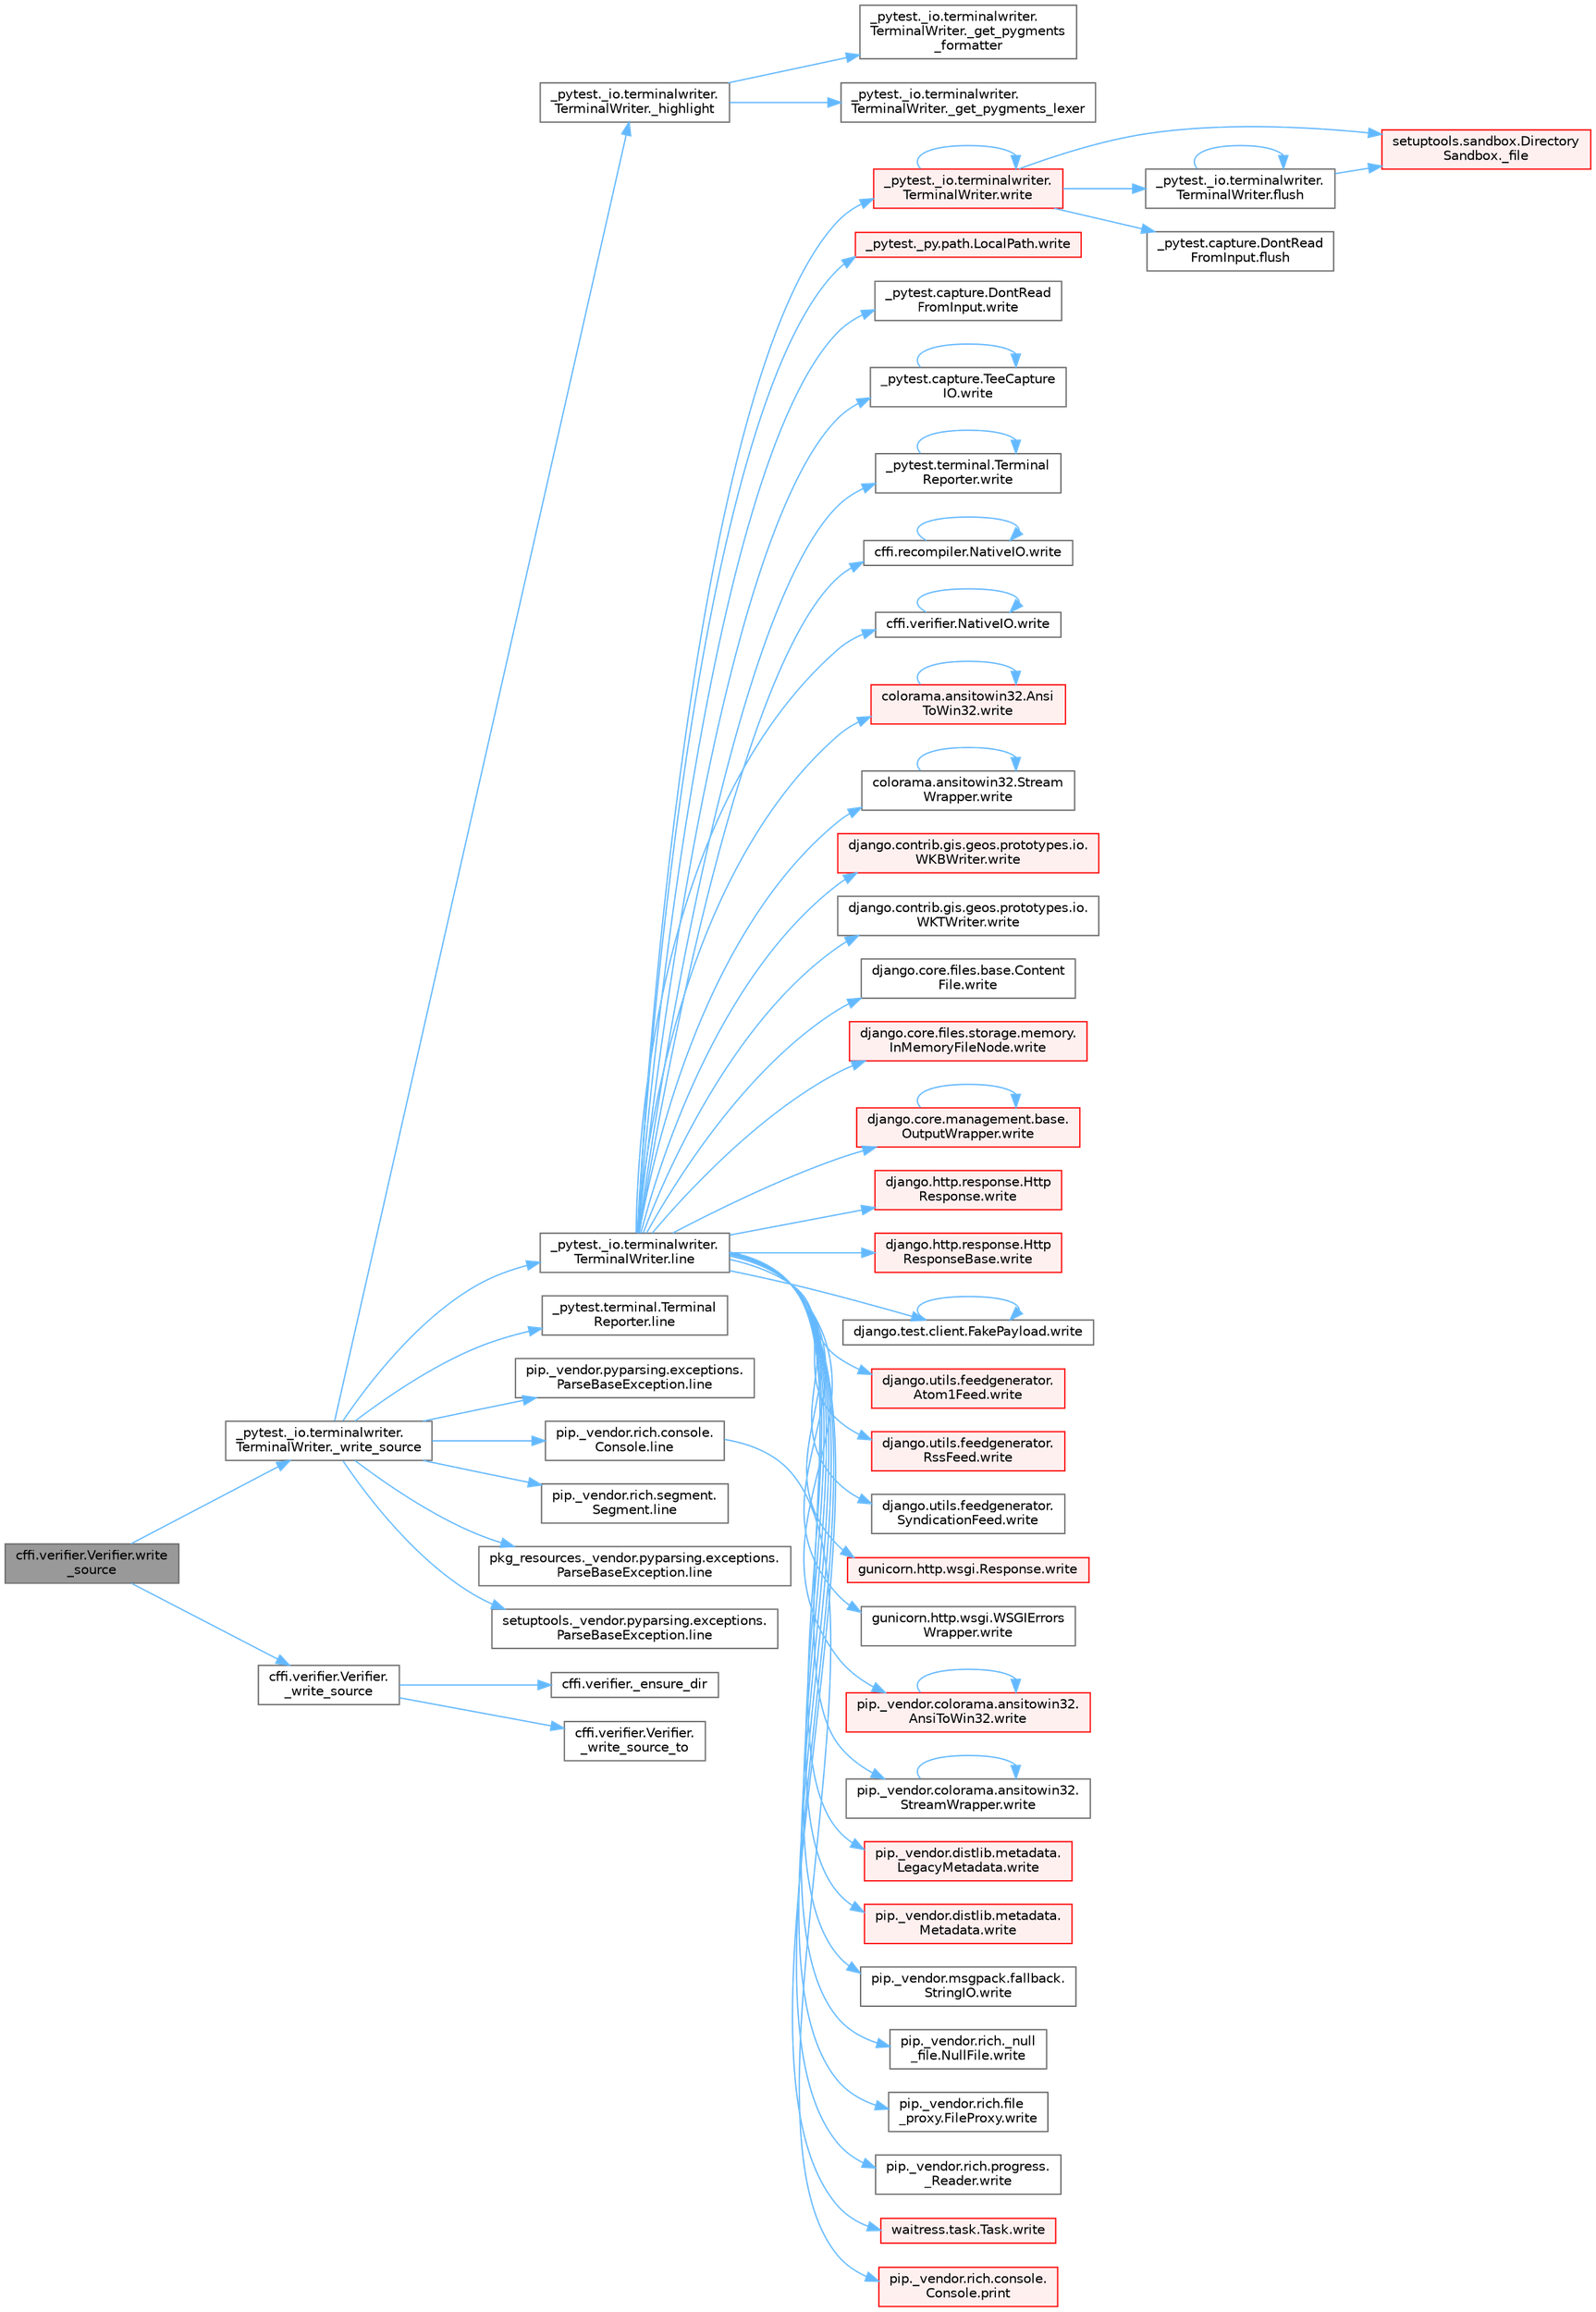 digraph "cffi.verifier.Verifier.write_source"
{
 // LATEX_PDF_SIZE
  bgcolor="transparent";
  edge [fontname=Helvetica,fontsize=10,labelfontname=Helvetica,labelfontsize=10];
  node [fontname=Helvetica,fontsize=10,shape=box,height=0.2,width=0.4];
  rankdir="LR";
  Node1 [id="Node000001",label="cffi.verifier.Verifier.write\l_source",height=0.2,width=0.4,color="gray40", fillcolor="grey60", style="filled", fontcolor="black",tooltip=" "];
  Node1 -> Node2 [id="edge1_Node000001_Node000002",color="steelblue1",style="solid",tooltip=" "];
  Node2 [id="Node000002",label="_pytest._io.terminalwriter.\lTerminalWriter._write_source",height=0.2,width=0.4,color="grey40", fillcolor="white", style="filled",URL="$class__pytest_1_1__io_1_1terminalwriter_1_1_terminal_writer.html#a3499a8fa1635a0661a3476582408a433",tooltip=" "];
  Node2 -> Node3 [id="edge2_Node000002_Node000003",color="steelblue1",style="solid",tooltip=" "];
  Node3 [id="Node000003",label="_pytest._io.terminalwriter.\lTerminalWriter._highlight",height=0.2,width=0.4,color="grey40", fillcolor="white", style="filled",URL="$class__pytest_1_1__io_1_1terminalwriter_1_1_terminal_writer.html#ad65e7c329139730e9680203e1f40c437",tooltip=" "];
  Node3 -> Node4 [id="edge3_Node000003_Node000004",color="steelblue1",style="solid",tooltip=" "];
  Node4 [id="Node000004",label="_pytest._io.terminalwriter.\lTerminalWriter._get_pygments\l_formatter",height=0.2,width=0.4,color="grey40", fillcolor="white", style="filled",URL="$class__pytest_1_1__io_1_1terminalwriter_1_1_terminal_writer.html#aaf4000da9f62325999edfa7a6db952d2",tooltip=" "];
  Node3 -> Node5 [id="edge4_Node000003_Node000005",color="steelblue1",style="solid",tooltip=" "];
  Node5 [id="Node000005",label="_pytest._io.terminalwriter.\lTerminalWriter._get_pygments_lexer",height=0.2,width=0.4,color="grey40", fillcolor="white", style="filled",URL="$class__pytest_1_1__io_1_1terminalwriter_1_1_terminal_writer.html#aa8412a911c131afbc858bdce60d75da0",tooltip=" "];
  Node2 -> Node6 [id="edge5_Node000002_Node000006",color="steelblue1",style="solid",tooltip=" "];
  Node6 [id="Node000006",label="_pytest._io.terminalwriter.\lTerminalWriter.line",height=0.2,width=0.4,color="grey40", fillcolor="white", style="filled",URL="$class__pytest_1_1__io_1_1terminalwriter_1_1_terminal_writer.html#a70c206b6c71b946771673c95d93d5d5a",tooltip=" "];
  Node6 -> Node7 [id="edge6_Node000006_Node000007",color="steelblue1",style="solid",tooltip=" "];
  Node7 [id="Node000007",label="_pytest._io.terminalwriter.\lTerminalWriter.write",height=0.2,width=0.4,color="red", fillcolor="#FFF0F0", style="filled",URL="$class__pytest_1_1__io_1_1terminalwriter_1_1_terminal_writer.html#ab011b237aec5bafbe3761ee6eceaa5b1",tooltip=" "];
  Node7 -> Node8 [id="edge7_Node000007_Node000008",color="steelblue1",style="solid",tooltip=" "];
  Node8 [id="Node000008",label="setuptools.sandbox.Directory\lSandbox._file",height=0.2,width=0.4,color="red", fillcolor="#FFF0F0", style="filled",URL="$classsetuptools_1_1sandbox_1_1_directory_sandbox.html#acf799106ef73553cbfdf57cc16babd98",tooltip=" "];
  Node7 -> Node11 [id="edge8_Node000007_Node000011",color="steelblue1",style="solid",tooltip=" "];
  Node11 [id="Node000011",label="_pytest._io.terminalwriter.\lTerminalWriter.flush",height=0.2,width=0.4,color="grey40", fillcolor="white", style="filled",URL="$class__pytest_1_1__io_1_1terminalwriter_1_1_terminal_writer.html#a843da9eb57c455ee17b0aac062288702",tooltip=" "];
  Node11 -> Node8 [id="edge9_Node000011_Node000008",color="steelblue1",style="solid",tooltip=" "];
  Node11 -> Node11 [id="edge10_Node000011_Node000011",color="steelblue1",style="solid",tooltip=" "];
  Node7 -> Node12 [id="edge11_Node000007_Node000012",color="steelblue1",style="solid",tooltip=" "];
  Node12 [id="Node000012",label="_pytest.capture.DontRead\lFromInput.flush",height=0.2,width=0.4,color="grey40", fillcolor="white", style="filled",URL="$class__pytest_1_1capture_1_1_dont_read_from_input.html#a077768fd4551ea4669db05b09e56435b",tooltip=" "];
  Node7 -> Node7 [id="edge12_Node000007_Node000007",color="steelblue1",style="solid",tooltip=" "];
  Node6 -> Node3963 [id="edge13_Node000006_Node003963",color="steelblue1",style="solid",tooltip=" "];
  Node3963 [id="Node003963",label="_pytest._py.path.LocalPath.write",height=0.2,width=0.4,color="red", fillcolor="#FFF0F0", style="filled",URL="$class__pytest_1_1__py_1_1path_1_1_local_path.html#a8f782fcf3e7b991a42259724f3d25de2",tooltip=" "];
  Node6 -> Node3964 [id="edge14_Node000006_Node003964",color="steelblue1",style="solid",tooltip=" "];
  Node3964 [id="Node003964",label="_pytest.capture.DontRead\lFromInput.write",height=0.2,width=0.4,color="grey40", fillcolor="white", style="filled",URL="$class__pytest_1_1capture_1_1_dont_read_from_input.html#a406eef5fc6e2a689e4095b418e34258e",tooltip=" "];
  Node6 -> Node3965 [id="edge15_Node000006_Node003965",color="steelblue1",style="solid",tooltip=" "];
  Node3965 [id="Node003965",label="_pytest.capture.TeeCapture\lIO.write",height=0.2,width=0.4,color="grey40", fillcolor="white", style="filled",URL="$class__pytest_1_1capture_1_1_tee_capture_i_o.html#ad2ae68f89adb705539b1f510ac1d2a06",tooltip=" "];
  Node3965 -> Node3965 [id="edge16_Node003965_Node003965",color="steelblue1",style="solid",tooltip=" "];
  Node6 -> Node3966 [id="edge17_Node000006_Node003966",color="steelblue1",style="solid",tooltip=" "];
  Node3966 [id="Node003966",label="_pytest.terminal.Terminal\lReporter.write",height=0.2,width=0.4,color="grey40", fillcolor="white", style="filled",URL="$class__pytest_1_1terminal_1_1_terminal_reporter.html#a6a83fce851fa9dfdc476bc6fb0d4595b",tooltip=" "];
  Node3966 -> Node3966 [id="edge18_Node003966_Node003966",color="steelblue1",style="solid",tooltip=" "];
  Node6 -> Node3967 [id="edge19_Node000006_Node003967",color="steelblue1",style="solid",tooltip=" "];
  Node3967 [id="Node003967",label="cffi.recompiler.NativeIO.write",height=0.2,width=0.4,color="grey40", fillcolor="white", style="filled",URL="$classcffi_1_1recompiler_1_1_native_i_o.html#a179e7b41f653f51024a2cc98ad72cbbe",tooltip=" "];
  Node3967 -> Node3967 [id="edge20_Node003967_Node003967",color="steelblue1",style="solid",tooltip=" "];
  Node6 -> Node3968 [id="edge21_Node000006_Node003968",color="steelblue1",style="solid",tooltip=" "];
  Node3968 [id="Node003968",label="cffi.verifier.NativeIO.write",height=0.2,width=0.4,color="grey40", fillcolor="white", style="filled",URL="$classcffi_1_1verifier_1_1_native_i_o.html#a9f02f1e437c53293db7389ce253ee238",tooltip=" "];
  Node3968 -> Node3968 [id="edge22_Node003968_Node003968",color="steelblue1",style="solid",tooltip=" "];
  Node6 -> Node3969 [id="edge23_Node000006_Node003969",color="steelblue1",style="solid",tooltip=" "];
  Node3969 [id="Node003969",label="colorama.ansitowin32.Ansi\lToWin32.write",height=0.2,width=0.4,color="red", fillcolor="#FFF0F0", style="filled",URL="$classcolorama_1_1ansitowin32_1_1_ansi_to_win32.html#abadac90e6f0a5a03cecdc6f254eca7d8",tooltip=" "];
  Node3969 -> Node3969 [id="edge24_Node003969_Node003969",color="steelblue1",style="solid",tooltip=" "];
  Node6 -> Node3991 [id="edge25_Node000006_Node003991",color="steelblue1",style="solid",tooltip=" "];
  Node3991 [id="Node003991",label="colorama.ansitowin32.Stream\lWrapper.write",height=0.2,width=0.4,color="grey40", fillcolor="white", style="filled",URL="$classcolorama_1_1ansitowin32_1_1_stream_wrapper.html#a551910ddf0a34dde1db2a38e00b789d4",tooltip=" "];
  Node3991 -> Node3991 [id="edge26_Node003991_Node003991",color="steelblue1",style="solid",tooltip=" "];
  Node6 -> Node3992 [id="edge27_Node000006_Node003992",color="steelblue1",style="solid",tooltip=" "];
  Node3992 [id="Node003992",label="django.contrib.gis.geos.prototypes.io.\lWKBWriter.write",height=0.2,width=0.4,color="red", fillcolor="#FFF0F0", style="filled",URL="$classdjango_1_1contrib_1_1gis_1_1geos_1_1prototypes_1_1io_1_1_w_k_b_writer.html#a2cdc902d36a57ba6070e70570ca85c55",tooltip=" "];
  Node6 -> Node3994 [id="edge28_Node000006_Node003994",color="steelblue1",style="solid",tooltip=" "];
  Node3994 [id="Node003994",label="django.contrib.gis.geos.prototypes.io.\lWKTWriter.write",height=0.2,width=0.4,color="grey40", fillcolor="white", style="filled",URL="$classdjango_1_1contrib_1_1gis_1_1geos_1_1prototypes_1_1io_1_1_w_k_t_writer.html#a8c54e53507e3f6193ce7a36c8f977370",tooltip=" "];
  Node6 -> Node3995 [id="edge29_Node000006_Node003995",color="steelblue1",style="solid",tooltip=" "];
  Node3995 [id="Node003995",label="django.core.files.base.Content\lFile.write",height=0.2,width=0.4,color="grey40", fillcolor="white", style="filled",URL="$classdjango_1_1core_1_1files_1_1base_1_1_content_file.html#a5777a08a5be02c055680c8bcbb235c61",tooltip=" "];
  Node6 -> Node3996 [id="edge30_Node000006_Node003996",color="steelblue1",style="solid",tooltip=" "];
  Node3996 [id="Node003996",label="django.core.files.storage.memory.\lInMemoryFileNode.write",height=0.2,width=0.4,color="red", fillcolor="#FFF0F0", style="filled",URL="$classdjango_1_1core_1_1files_1_1storage_1_1memory_1_1_in_memory_file_node.html#a0e630c96ce4523b3fbd453fa5789bc9e",tooltip=" "];
  Node6 -> Node3998 [id="edge31_Node000006_Node003998",color="steelblue1",style="solid",tooltip=" "];
  Node3998 [id="Node003998",label="django.core.management.base.\lOutputWrapper.write",height=0.2,width=0.4,color="red", fillcolor="#FFF0F0", style="filled",URL="$classdjango_1_1core_1_1management_1_1base_1_1_output_wrapper.html#a3577d4a5a7af3c1c66cfdfa3a5bd8a15",tooltip=" "];
  Node3998 -> Node3998 [id="edge32_Node003998_Node003998",color="steelblue1",style="solid",tooltip=" "];
  Node6 -> Node4013 [id="edge33_Node000006_Node004013",color="steelblue1",style="solid",tooltip=" "];
  Node4013 [id="Node004013",label="django.http.response.Http\lResponse.write",height=0.2,width=0.4,color="red", fillcolor="#FFF0F0", style="filled",URL="$classdjango_1_1http_1_1response_1_1_http_response.html#ac159fb36270c736cfc19334cd8350091",tooltip=" "];
  Node6 -> Node4014 [id="edge34_Node000006_Node004014",color="steelblue1",style="solid",tooltip=" "];
  Node4014 [id="Node004014",label="django.http.response.Http\lResponseBase.write",height=0.2,width=0.4,color="red", fillcolor="#FFF0F0", style="filled",URL="$classdjango_1_1http_1_1response_1_1_http_response_base.html#a4be34840707dfbb85170d7339d758dc1",tooltip=" "];
  Node6 -> Node4015 [id="edge35_Node000006_Node004015",color="steelblue1",style="solid",tooltip=" "];
  Node4015 [id="Node004015",label="django.test.client.FakePayload.write",height=0.2,width=0.4,color="grey40", fillcolor="white", style="filled",URL="$classdjango_1_1test_1_1client_1_1_fake_payload.html#a6a1dca1b58f77e75800bc2d738d3fd7e",tooltip=" "];
  Node4015 -> Node4015 [id="edge36_Node004015_Node004015",color="steelblue1",style="solid",tooltip=" "];
  Node6 -> Node4016 [id="edge37_Node000006_Node004016",color="steelblue1",style="solid",tooltip=" "];
  Node4016 [id="Node004016",label="django.utils.feedgenerator.\lAtom1Feed.write",height=0.2,width=0.4,color="red", fillcolor="#FFF0F0", style="filled",URL="$classdjango_1_1utils_1_1feedgenerator_1_1_atom1_feed.html#afbf5b931a75be201e339b64a8aa46119",tooltip=" "];
  Node6 -> Node4067 [id="edge38_Node000006_Node004067",color="steelblue1",style="solid",tooltip=" "];
  Node4067 [id="Node004067",label="django.utils.feedgenerator.\lRssFeed.write",height=0.2,width=0.4,color="red", fillcolor="#FFF0F0", style="filled",URL="$classdjango_1_1utils_1_1feedgenerator_1_1_rss_feed.html#a63ea2926c2c773e874f51ced997a2618",tooltip=" "];
  Node6 -> Node4072 [id="edge39_Node000006_Node004072",color="steelblue1",style="solid",tooltip=" "];
  Node4072 [id="Node004072",label="django.utils.feedgenerator.\lSyndicationFeed.write",height=0.2,width=0.4,color="grey40", fillcolor="white", style="filled",URL="$classdjango_1_1utils_1_1feedgenerator_1_1_syndication_feed.html#a8b6aa844d6a12751a6d67fe6a2e58ebb",tooltip=" "];
  Node6 -> Node4073 [id="edge40_Node000006_Node004073",color="steelblue1",style="solid",tooltip=" "];
  Node4073 [id="Node004073",label="gunicorn.http.wsgi.Response.write",height=0.2,width=0.4,color="red", fillcolor="#FFF0F0", style="filled",URL="$classgunicorn_1_1http_1_1wsgi_1_1_response.html#a125ec803f25529604c0cbf2177de8951",tooltip=" "];
  Node6 -> Node4074 [id="edge41_Node000006_Node004074",color="steelblue1",style="solid",tooltip=" "];
  Node4074 [id="Node004074",label="gunicorn.http.wsgi.WSGIErrors\lWrapper.write",height=0.2,width=0.4,color="grey40", fillcolor="white", style="filled",URL="$classgunicorn_1_1http_1_1wsgi_1_1_w_s_g_i_errors_wrapper.html#a7dabeb0732ba57e770de5e6c297cbfba",tooltip=" "];
  Node6 -> Node3978 [id="edge42_Node000006_Node003978",color="steelblue1",style="solid",tooltip=" "];
  Node3978 [id="Node003978",label="pip._vendor.colorama.ansitowin32.\lAnsiToWin32.write",height=0.2,width=0.4,color="red", fillcolor="#FFF0F0", style="filled",URL="$classpip_1_1__vendor_1_1colorama_1_1ansitowin32_1_1_ansi_to_win32.html#aaeb0baf104470a2dfb282dce019b45e4",tooltip=" "];
  Node3978 -> Node3978 [id="edge43_Node003978_Node003978",color="steelblue1",style="solid",tooltip=" "];
  Node6 -> Node4075 [id="edge44_Node000006_Node004075",color="steelblue1",style="solid",tooltip=" "];
  Node4075 [id="Node004075",label="pip._vendor.colorama.ansitowin32.\lStreamWrapper.write",height=0.2,width=0.4,color="grey40", fillcolor="white", style="filled",URL="$classpip_1_1__vendor_1_1colorama_1_1ansitowin32_1_1_stream_wrapper.html#aa47f76b442f79d6ff416b7b941fc274e",tooltip=" "];
  Node4075 -> Node4075 [id="edge45_Node004075_Node004075",color="steelblue1",style="solid",tooltip=" "];
  Node6 -> Node4076 [id="edge46_Node000006_Node004076",color="steelblue1",style="solid",tooltip=" "];
  Node4076 [id="Node004076",label="pip._vendor.distlib.metadata.\lLegacyMetadata.write",height=0.2,width=0.4,color="red", fillcolor="#FFF0F0", style="filled",URL="$classpip_1_1__vendor_1_1distlib_1_1metadata_1_1_legacy_metadata.html#af3423aeacce2739a48b38815d4ba89be",tooltip=" "];
  Node6 -> Node4082 [id="edge47_Node000006_Node004082",color="steelblue1",style="solid",tooltip=" "];
  Node4082 [id="Node004082",label="pip._vendor.distlib.metadata.\lMetadata.write",height=0.2,width=0.4,color="red", fillcolor="#FFF0F0", style="filled",URL="$classpip_1_1__vendor_1_1distlib_1_1metadata_1_1_metadata.html#a1a2c54572ca133a21190923864249820",tooltip=" "];
  Node6 -> Node4094 [id="edge48_Node000006_Node004094",color="steelblue1",style="solid",tooltip=" "];
  Node4094 [id="Node004094",label="pip._vendor.msgpack.fallback.\lStringIO.write",height=0.2,width=0.4,color="grey40", fillcolor="white", style="filled",URL="$classpip_1_1__vendor_1_1msgpack_1_1fallback_1_1_string_i_o.html#a6adb76b5a6646bce44458254c6dacaf7",tooltip=" "];
  Node6 -> Node4095 [id="edge49_Node000006_Node004095",color="steelblue1",style="solid",tooltip=" "];
  Node4095 [id="Node004095",label="pip._vendor.rich._null\l_file.NullFile.write",height=0.2,width=0.4,color="grey40", fillcolor="white", style="filled",URL="$classpip_1_1__vendor_1_1rich_1_1__null__file_1_1_null_file.html#a01d2e01041fb795a1f042e5a520ebc35",tooltip=" "];
  Node6 -> Node4096 [id="edge50_Node000006_Node004096",color="steelblue1",style="solid",tooltip=" "];
  Node4096 [id="Node004096",label="pip._vendor.rich.file\l_proxy.FileProxy.write",height=0.2,width=0.4,color="grey40", fillcolor="white", style="filled",URL="$classpip_1_1__vendor_1_1rich_1_1file__proxy_1_1_file_proxy.html#a433bec714cb79fe570a7fa947d7ef607",tooltip=" "];
  Node6 -> Node4097 [id="edge51_Node000006_Node004097",color="steelblue1",style="solid",tooltip=" "];
  Node4097 [id="Node004097",label="pip._vendor.rich.progress.\l_Reader.write",height=0.2,width=0.4,color="grey40", fillcolor="white", style="filled",URL="$classpip_1_1__vendor_1_1rich_1_1progress_1_1___reader.html#a8ef599c97b85c42dcb4df6645d5734e1",tooltip=" "];
  Node6 -> Node4098 [id="edge52_Node000006_Node004098",color="steelblue1",style="solid",tooltip=" "];
  Node4098 [id="Node004098",label="waitress.task.Task.write",height=0.2,width=0.4,color="red", fillcolor="#FFF0F0", style="filled",URL="$classwaitress_1_1task_1_1_task.html#a4ea20833759dca71b052d4f67ff85834",tooltip=" "];
  Node2 -> Node30 [id="edge53_Node000002_Node000030",color="steelblue1",style="solid",tooltip=" "];
  Node30 [id="Node000030",label="_pytest.terminal.Terminal\lReporter.line",height=0.2,width=0.4,color="grey40", fillcolor="white", style="filled",URL="$class__pytest_1_1terminal_1_1_terminal_reporter.html#a93c0c8ead6fc609ded513a82b16b30d6",tooltip=" "];
  Node2 -> Node31 [id="edge54_Node000002_Node000031",color="steelblue1",style="solid",tooltip=" "];
  Node31 [id="Node000031",label="pip._vendor.pyparsing.exceptions.\lParseBaseException.line",height=0.2,width=0.4,color="grey40", fillcolor="white", style="filled",URL="$classpip_1_1__vendor_1_1pyparsing_1_1exceptions_1_1_parse_base_exception.html#aa2329017443b8e4ac6f0415a61e18938",tooltip=" "];
  Node2 -> Node32 [id="edge55_Node000002_Node000032",color="steelblue1",style="solid",tooltip=" "];
  Node32 [id="Node000032",label="pip._vendor.rich.console.\lConsole.line",height=0.2,width=0.4,color="grey40", fillcolor="white", style="filled",URL="$classpip_1_1__vendor_1_1rich_1_1console_1_1_console.html#a41d951735692dcacd03f429df410629c",tooltip=" "];
  Node32 -> Node33 [id="edge56_Node000032_Node000033",color="steelblue1",style="solid",tooltip=" "];
  Node33 [id="Node000033",label="pip._vendor.rich.console.\lConsole.print",height=0.2,width=0.4,color="red", fillcolor="#FFF0F0", style="filled",URL="$classpip_1_1__vendor_1_1rich_1_1console_1_1_console.html#af954370cdbb49236b597f2c11064549d",tooltip=" "];
  Node2 -> Node4519 [id="edge57_Node000002_Node004519",color="steelblue1",style="solid",tooltip=" "];
  Node4519 [id="Node004519",label="pip._vendor.rich.segment.\lSegment.line",height=0.2,width=0.4,color="grey40", fillcolor="white", style="filled",URL="$classpip_1_1__vendor_1_1rich_1_1segment_1_1_segment.html#a1d04079b7b56d7149c9f695a7005053c",tooltip=" "];
  Node2 -> Node4520 [id="edge58_Node000002_Node004520",color="steelblue1",style="solid",tooltip=" "];
  Node4520 [id="Node004520",label="pkg_resources._vendor.pyparsing.exceptions.\lParseBaseException.line",height=0.2,width=0.4,color="grey40", fillcolor="white", style="filled",URL="$classpkg__resources_1_1__vendor_1_1pyparsing_1_1exceptions_1_1_parse_base_exception.html#a0008de93649d601aee59f9355b7db231",tooltip=" "];
  Node2 -> Node4521 [id="edge59_Node000002_Node004521",color="steelblue1",style="solid",tooltip=" "];
  Node4521 [id="Node004521",label="setuptools._vendor.pyparsing.exceptions.\lParseBaseException.line",height=0.2,width=0.4,color="grey40", fillcolor="white", style="filled",URL="$classsetuptools_1_1__vendor_1_1pyparsing_1_1exceptions_1_1_parse_base_exception.html#ac4e957463d1b83df668df7d619160a90",tooltip=" "];
  Node1 -> Node257 [id="edge60_Node000001_Node000257",color="steelblue1",style="solid",tooltip=" "];
  Node257 [id="Node000257",label="cffi.verifier.Verifier.\l_write_source",height=0.2,width=0.4,color="grey40", fillcolor="white", style="filled",URL="$classcffi_1_1verifier_1_1_verifier.html#a1aa61152a52d10127b522cceb0efb670",tooltip=" "];
  Node257 -> Node255 [id="edge61_Node000257_Node000255",color="steelblue1",style="solid",tooltip=" "];
  Node255 [id="Node000255",label="cffi.verifier._ensure_dir",height=0.2,width=0.4,color="grey40", fillcolor="white", style="filled",URL="$namespacecffi_1_1verifier.html#a387f62286f292e9ae257a61853f24fc3",tooltip=" "];
  Node257 -> Node258 [id="edge62_Node000257_Node000258",color="steelblue1",style="solid",tooltip=" "];
  Node258 [id="Node000258",label="cffi.verifier.Verifier.\l_write_source_to",height=0.2,width=0.4,color="grey40", fillcolor="white", style="filled",URL="$classcffi_1_1verifier_1_1_verifier.html#aaf83e04142623e7ccf2460965006aed5",tooltip=" "];
}
